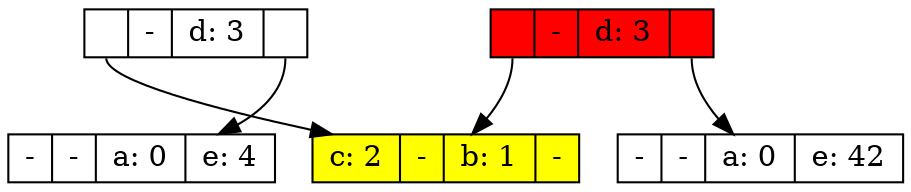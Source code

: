 digraph g {
node [shape = record,height=.1];
node0[label = " <f0> | - | d: 3 | <f1> ", style=filled, fillcolor=red];

node1[label = " c: 2 | - | b: 1 | -", style=filled, fillcolor=yellow];
"node0":f0 -> "node1"
node2[label = " - | - | a: 0 | e: 42"];
"node0":f1 -> "node2"


node3[label = " <f0> | - | d: 3 | <f1> "];
"node3":f0 -> "node1"
"node3":f1 -> "node4"

node4[label = " - | - | a: 0 | e: 4"];

}